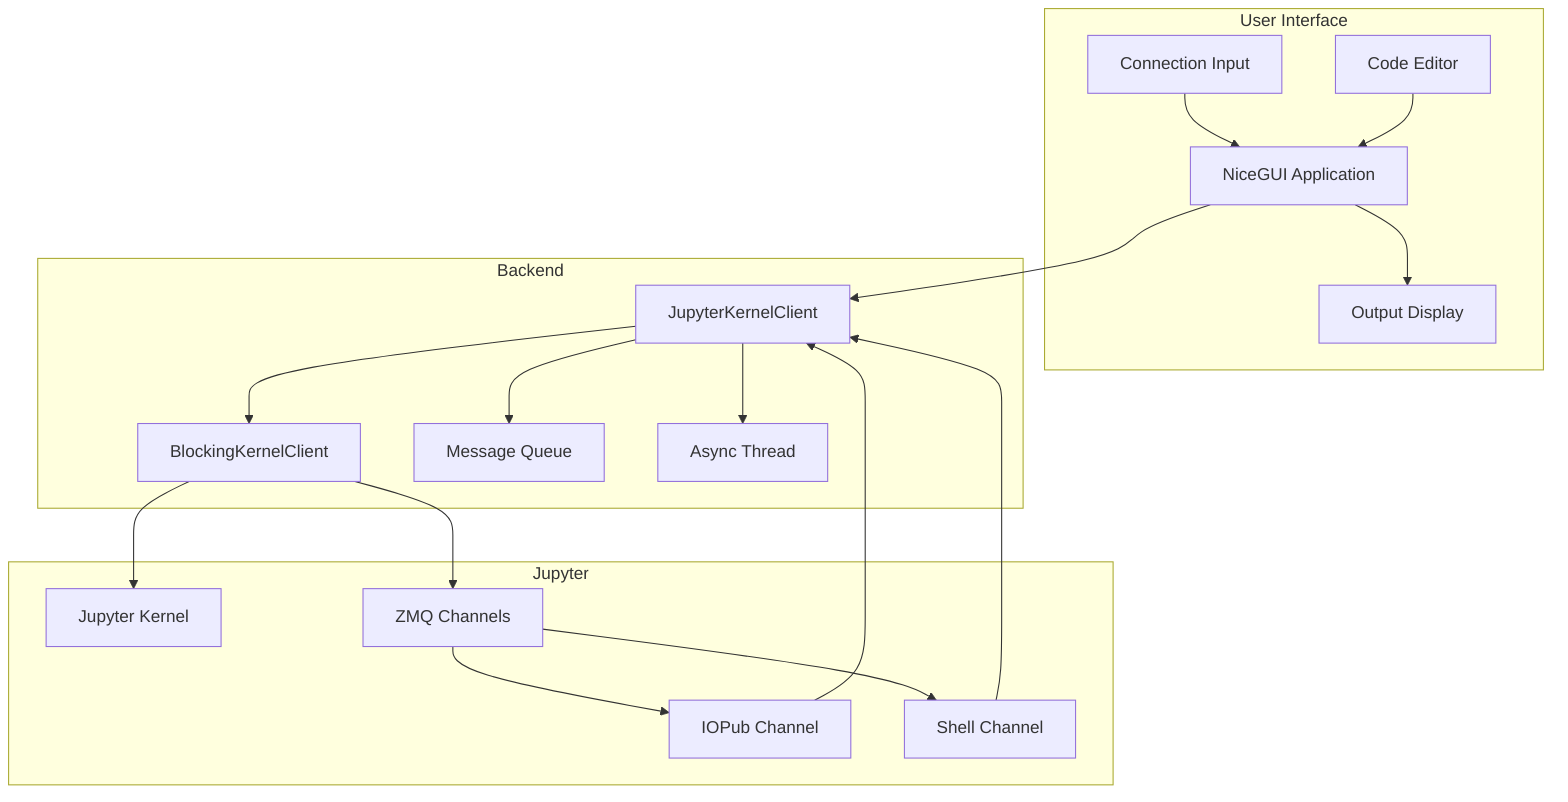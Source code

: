 graph TD
    A[NiceGUI Application] --> B[JupyterKernelClient]
    B --> C[BlockingKernelClient]
    C --> D[Jupyter Kernel]
    
    subgraph User Interface
    A
    E[Connection Input]
    F[Code Editor]
    G[Output Display]
    end
    
    subgraph Backend
    B
    C
    H[Message Queue]
    I[Async Thread]
    end
    
    subgraph Jupyter
    D
    J[ZMQ Channels]
    K[IOPub Channel]
    L[Shell Channel]
    end
    
    E --> A
    F --> A
    A --> G
    B --> H
    B --> I
    C --> J
    J --> K
    J --> L
    K --> B
    L --> B